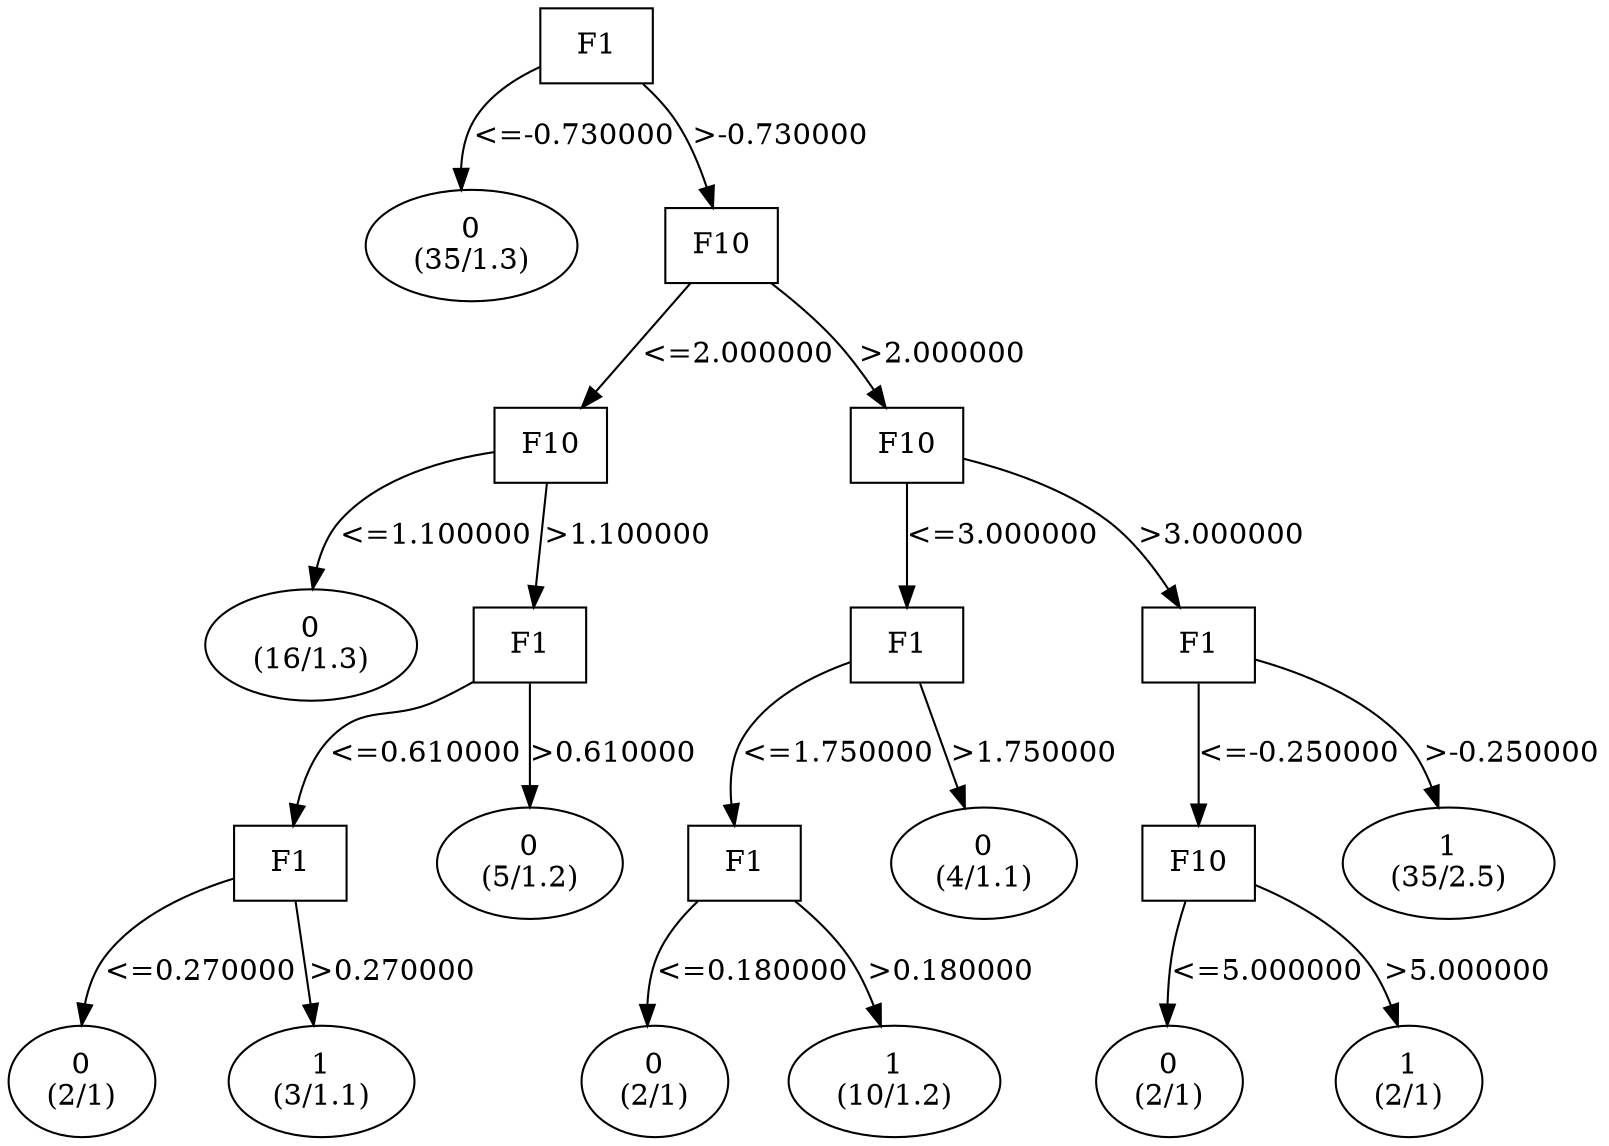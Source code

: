 digraph YaDT {
n0 [ shape=box, label="F1\n"]
n0 -> n1 [label="<=-0.730000"]
n1 [ shape=ellipse, label="0\n(35/1.3)"]
n0 -> n2 [label=">-0.730000"]
n2 [ shape=box, label="F10\n"]
n2 -> n3 [label="<=2.000000"]
n3 [ shape=box, label="F10\n"]
n3 -> n4 [label="<=1.100000"]
n4 [ shape=ellipse, label="0\n(16/1.3)"]
n3 -> n5 [label=">1.100000"]
n5 [ shape=box, label="F1\n"]
n5 -> n6 [label="<=0.610000"]
n6 [ shape=box, label="F1\n"]
n6 -> n7 [label="<=0.270000"]
n7 [ shape=ellipse, label="0\n(2/1)"]
n6 -> n8 [label=">0.270000"]
n8 [ shape=ellipse, label="1\n(3/1.1)"]
n5 -> n10 [label=">0.610000"]
n10 [ shape=ellipse, label="0\n(5/1.2)"]
n2 -> n13 [label=">2.000000"]
n13 [ shape=box, label="F10\n"]
n13 -> n14 [label="<=3.000000"]
n14 [ shape=box, label="F1\n"]
n14 -> n15 [label="<=1.750000"]
n15 [ shape=box, label="F1\n"]
n15 -> n16 [label="<=0.180000"]
n16 [ shape=ellipse, label="0\n(2/1)"]
n15 -> n17 [label=">0.180000"]
n17 [ shape=ellipse, label="1\n(10/1.2)"]
n14 -> n19 [label=">1.750000"]
n19 [ shape=ellipse, label="0\n(4/1.1)"]
n13 -> n21 [label=">3.000000"]
n21 [ shape=box, label="F1\n"]
n21 -> n22 [label="<=-0.250000"]
n22 [ shape=box, label="F10\n"]
n22 -> n23 [label="<=5.000000"]
n23 [ shape=ellipse, label="0\n(2/1)"]
n22 -> n24 [label=">5.000000"]
n24 [ shape=ellipse, label="1\n(2/1)"]
n21 -> n26 [label=">-0.250000"]
n26 [ shape=ellipse, label="1\n(35/2.5)"]
}
